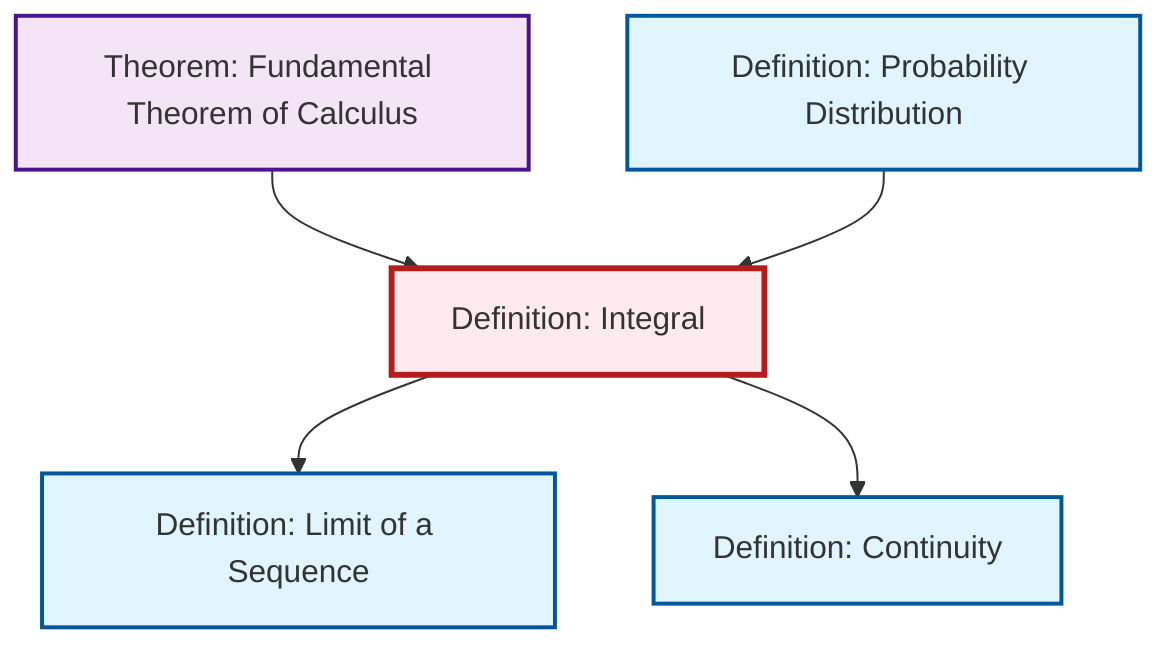 graph TD
    classDef definition fill:#e1f5fe,stroke:#01579b,stroke-width:2px
    classDef theorem fill:#f3e5f5,stroke:#4a148c,stroke-width:2px
    classDef axiom fill:#fff3e0,stroke:#e65100,stroke-width:2px
    classDef example fill:#e8f5e9,stroke:#1b5e20,stroke-width:2px
    classDef current fill:#ffebee,stroke:#b71c1c,stroke-width:3px
    def-limit["Definition: Limit of a Sequence"]:::definition
    thm-fundamental-calculus["Theorem: Fundamental Theorem of Calculus"]:::theorem
    def-probability-distribution["Definition: Probability Distribution"]:::definition
    def-continuity["Definition: Continuity"]:::definition
    def-integral["Definition: Integral"]:::definition
    thm-fundamental-calculus --> def-integral
    def-integral --> def-limit
    def-integral --> def-continuity
    def-probability-distribution --> def-integral
    class def-integral current